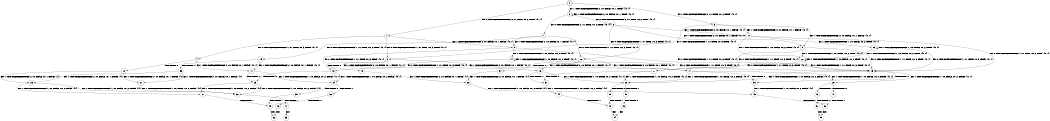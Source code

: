 digraph BCG {
size = "7, 10.5";
center = TRUE;
node [shape = circle];
0 [peripheries = 2];
0 -> 1 [label = "EX !0 !ATOMIC_EXCH_BRANCH (2, +1, TRUE, +0, 2, TRUE) !{0, 1}"];
0 -> 2 [label = "EX !1 !ATOMIC_EXCH_BRANCH (2, +0, FALSE, +0, 1, TRUE) !{0, 1}"];
0 -> 3 [label = "EX !0 !ATOMIC_EXCH_BRANCH (2, +1, TRUE, +0, 2, TRUE) !{0, 1}"];
1 -> 4 [label = "EX !0 !ATOMIC_EXCH_BRANCH (1, +1, TRUE, +0, 3, TRUE) !{0, 1}"];
1 -> 5 [label = "EX !1 !ATOMIC_EXCH_BRANCH (2, +0, FALSE, +0, 1, FALSE) !{0, 1}"];
1 -> 6 [label = "EX !0 !ATOMIC_EXCH_BRANCH (1, +1, TRUE, +0, 3, TRUE) !{0, 1}"];
2 -> 2 [label = "EX !1 !ATOMIC_EXCH_BRANCH (2, +0, FALSE, +0, 1, TRUE) !{0, 1}"];
2 -> 7 [label = "EX !0 !ATOMIC_EXCH_BRANCH (2, +1, TRUE, +0, 2, TRUE) !{0, 1}"];
2 -> 8 [label = "EX !0 !ATOMIC_EXCH_BRANCH (2, +1, TRUE, +0, 2, TRUE) !{0, 1}"];
3 -> 9 [label = "EX !1 !ATOMIC_EXCH_BRANCH (2, +0, FALSE, +0, 1, FALSE) !{0, 1}"];
3 -> 6 [label = "EX !0 !ATOMIC_EXCH_BRANCH (1, +1, TRUE, +0, 3, TRUE) !{0, 1}"];
3 -> 10 [label = "EX !1 !ATOMIC_EXCH_BRANCH (2, +0, FALSE, +0, 1, FALSE) !{0, 1}"];
4 -> 11 [label = "EX !1 !ATOMIC_EXCH_BRANCH (2, +0, FALSE, +0, 1, FALSE) !{0, 1}"];
4 -> 12 [label = "TERMINATE !0"];
5 -> 13 [label = "EX !0 !ATOMIC_EXCH_BRANCH (1, +1, TRUE, +0, 3, TRUE) !{0, 1}"];
5 -> 14 [label = "EX !1 !ATOMIC_EXCH_BRANCH (1, +0, FALSE, +0, 2, TRUE) !{0, 1}"];
5 -> 15 [label = "EX !0 !ATOMIC_EXCH_BRANCH (1, +1, TRUE, +0, 3, TRUE) !{0, 1}"];
6 -> 16 [label = "EX !1 !ATOMIC_EXCH_BRANCH (2, +0, FALSE, +0, 1, FALSE) !{0, 1}"];
6 -> 17 [label = "EX !1 !ATOMIC_EXCH_BRANCH (2, +0, FALSE, +0, 1, FALSE) !{0, 1}"];
6 -> 18 [label = "TERMINATE !0"];
7 -> 19 [label = "EX !0 !ATOMIC_EXCH_BRANCH (1, +1, TRUE, +0, 3, TRUE) !{0, 1}"];
7 -> 5 [label = "EX !1 !ATOMIC_EXCH_BRANCH (2, +0, FALSE, +0, 1, FALSE) !{0, 1}"];
7 -> 20 [label = "EX !0 !ATOMIC_EXCH_BRANCH (1, +1, TRUE, +0, 3, TRUE) !{0, 1}"];
8 -> 9 [label = "EX !1 !ATOMIC_EXCH_BRANCH (2, +0, FALSE, +0, 1, FALSE) !{0, 1}"];
8 -> 20 [label = "EX !0 !ATOMIC_EXCH_BRANCH (1, +1, TRUE, +0, 3, TRUE) !{0, 1}"];
8 -> 10 [label = "EX !1 !ATOMIC_EXCH_BRANCH (2, +0, FALSE, +0, 1, FALSE) !{0, 1}"];
9 -> 21 [label = "EX !0 !ATOMIC_EXCH_BRANCH (1, +1, TRUE, +0, 3, TRUE) !{0, 1}"];
9 -> 22 [label = "EX !1 !ATOMIC_EXCH_BRANCH (1, +0, FALSE, +0, 2, TRUE) !{0, 1}"];
9 -> 15 [label = "EX !0 !ATOMIC_EXCH_BRANCH (1, +1, TRUE, +0, 3, TRUE) !{0, 1}"];
10 -> 22 [label = "EX !1 !ATOMIC_EXCH_BRANCH (1, +0, FALSE, +0, 2, TRUE) !{0, 1}"];
10 -> 15 [label = "EX !0 !ATOMIC_EXCH_BRANCH (1, +1, TRUE, +0, 3, TRUE) !{0, 1}"];
10 -> 23 [label = "EX !1 !ATOMIC_EXCH_BRANCH (1, +0, FALSE, +0, 2, TRUE) !{0, 1}"];
11 -> 24 [label = "EX !1 !ATOMIC_EXCH_BRANCH (1, +0, FALSE, +0, 2, FALSE) !{0, 1}"];
11 -> 25 [label = "TERMINATE !0"];
12 -> 26 [label = "EX !1 !ATOMIC_EXCH_BRANCH (2, +0, FALSE, +0, 1, FALSE) !{1}"];
12 -> 27 [label = "EX !1 !ATOMIC_EXCH_BRANCH (2, +0, FALSE, +0, 1, FALSE) !{1}"];
13 -> 24 [label = "EX !1 !ATOMIC_EXCH_BRANCH (1, +0, FALSE, +0, 2, FALSE) !{0, 1}"];
13 -> 25 [label = "TERMINATE !0"];
14 -> 13 [label = "EX !0 !ATOMIC_EXCH_BRANCH (1, +1, TRUE, +0, 3, TRUE) !{0, 1}"];
14 -> 14 [label = "EX !1 !ATOMIC_EXCH_BRANCH (1, +0, FALSE, +0, 2, TRUE) !{0, 1}"];
14 -> 15 [label = "EX !0 !ATOMIC_EXCH_BRANCH (1, +1, TRUE, +0, 3, TRUE) !{0, 1}"];
15 -> 28 [label = "EX !1 !ATOMIC_EXCH_BRANCH (1, +0, FALSE, +0, 2, FALSE) !{0, 1}"];
15 -> 29 [label = "EX !1 !ATOMIC_EXCH_BRANCH (1, +0, FALSE, +0, 2, FALSE) !{0, 1}"];
15 -> 30 [label = "TERMINATE !0"];
16 -> 28 [label = "EX !1 !ATOMIC_EXCH_BRANCH (1, +0, FALSE, +0, 2, FALSE) !{0, 1}"];
16 -> 31 [label = "TERMINATE !0"];
17 -> 28 [label = "EX !1 !ATOMIC_EXCH_BRANCH (1, +0, FALSE, +0, 2, FALSE) !{0, 1}"];
17 -> 29 [label = "EX !1 !ATOMIC_EXCH_BRANCH (1, +0, FALSE, +0, 2, FALSE) !{0, 1}"];
17 -> 30 [label = "TERMINATE !0"];
18 -> 32 [label = "EX !1 !ATOMIC_EXCH_BRANCH (2, +0, FALSE, +0, 1, FALSE) !{1}"];
19 -> 11 [label = "EX !1 !ATOMIC_EXCH_BRANCH (2, +0, FALSE, +0, 1, FALSE) !{0, 1}"];
19 -> 33 [label = "TERMINATE !0"];
20 -> 16 [label = "EX !1 !ATOMIC_EXCH_BRANCH (2, +0, FALSE, +0, 1, FALSE) !{0, 1}"];
20 -> 17 [label = "EX !1 !ATOMIC_EXCH_BRANCH (2, +0, FALSE, +0, 1, FALSE) !{0, 1}"];
20 -> 34 [label = "TERMINATE !0"];
21 -> 28 [label = "EX !1 !ATOMIC_EXCH_BRANCH (1, +0, FALSE, +0, 2, FALSE) !{0, 1}"];
21 -> 31 [label = "TERMINATE !0"];
22 -> 21 [label = "EX !0 !ATOMIC_EXCH_BRANCH (1, +1, TRUE, +0, 3, TRUE) !{0, 1}"];
22 -> 22 [label = "EX !1 !ATOMIC_EXCH_BRANCH (1, +0, FALSE, +0, 2, TRUE) !{0, 1}"];
22 -> 15 [label = "EX !0 !ATOMIC_EXCH_BRANCH (1, +1, TRUE, +0, 3, TRUE) !{0, 1}"];
23 -> 22 [label = "EX !1 !ATOMIC_EXCH_BRANCH (1, +0, FALSE, +0, 2, TRUE) !{0, 1}"];
23 -> 15 [label = "EX !0 !ATOMIC_EXCH_BRANCH (1, +1, TRUE, +0, 3, TRUE) !{0, 1}"];
23 -> 23 [label = "EX !1 !ATOMIC_EXCH_BRANCH (1, +0, FALSE, +0, 2, TRUE) !{0, 1}"];
24 -> 35 [label = "TERMINATE !0"];
24 -> 36 [label = "TERMINATE !1"];
25 -> 37 [label = "EX !1 !ATOMIC_EXCH_BRANCH (1, +0, FALSE, +0, 2, FALSE) !{1}"];
25 -> 38 [label = "EX !1 !ATOMIC_EXCH_BRANCH (1, +0, FALSE, +0, 2, FALSE) !{1}"];
26 -> 37 [label = "EX !1 !ATOMIC_EXCH_BRANCH (1, +0, FALSE, +0, 2, FALSE) !{1}"];
26 -> 38 [label = "EX !1 !ATOMIC_EXCH_BRANCH (1, +0, FALSE, +0, 2, FALSE) !{1}"];
27 -> 38 [label = "EX !1 !ATOMIC_EXCH_BRANCH (1, +0, FALSE, +0, 2, FALSE) !{1}"];
28 -> 39 [label = "TERMINATE !0"];
28 -> 40 [label = "TERMINATE !1"];
29 -> 41 [label = "TERMINATE !0"];
29 -> 42 [label = "TERMINATE !1"];
30 -> 43 [label = "EX !1 !ATOMIC_EXCH_BRANCH (1, +0, FALSE, +0, 2, FALSE) !{1}"];
31 -> 44 [label = "EX !1 !ATOMIC_EXCH_BRANCH (1, +0, FALSE, +0, 2, FALSE) !{1}"];
32 -> 43 [label = "EX !1 !ATOMIC_EXCH_BRANCH (1, +0, FALSE, +0, 2, FALSE) !{1}"];
33 -> 26 [label = "EX !1 !ATOMIC_EXCH_BRANCH (2, +0, FALSE, +0, 1, FALSE) !{1}"];
33 -> 27 [label = "EX !1 !ATOMIC_EXCH_BRANCH (2, +0, FALSE, +0, 1, FALSE) !{1}"];
34 -> 32 [label = "EX !1 !ATOMIC_EXCH_BRANCH (2, +0, FALSE, +0, 1, FALSE) !{1}"];
35 -> 45 [label = "TERMINATE !1"];
36 -> 46 [label = "TERMINATE !0"];
37 -> 45 [label = "TERMINATE !1"];
38 -> 47 [label = "TERMINATE !1"];
39 -> 48 [label = "TERMINATE !1"];
40 -> 49 [label = "TERMINATE !0"];
41 -> 50 [label = "TERMINATE !1"];
42 -> 51 [label = "TERMINATE !0"];
43 -> 50 [label = "TERMINATE !1"];
44 -> 48 [label = "TERMINATE !1"];
45 -> 52 [label = "exit"];
46 -> 52 [label = "exit"];
47 -> 53 [label = "exit"];
48 -> 54 [label = "exit"];
49 -> 54 [label = "exit"];
50 -> 55 [label = "exit"];
51 -> 55 [label = "exit"];
}
